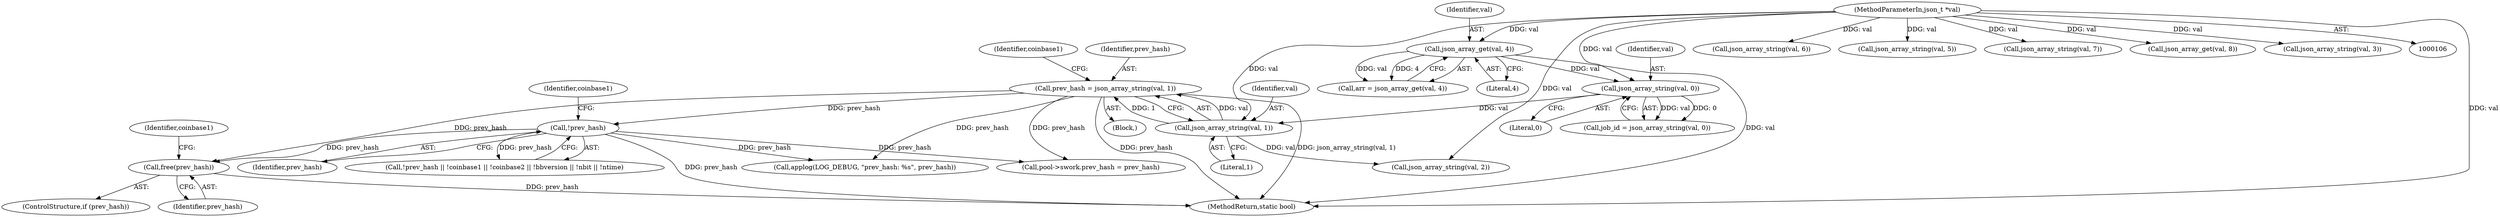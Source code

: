 digraph "0_sgminer_910c36089940e81fb85c65b8e63dcd2fac71470c@API" {
"1000217" [label="(Call,free(prev_hash))"];
"1000194" [label="(Call,!prev_hash)"];
"1000153" [label="(Call,prev_hash = json_array_string(val, 1))"];
"1000155" [label="(Call,json_array_string(val, 1))"];
"1000150" [label="(Call,json_array_string(val, 0))"];
"1000133" [label="(Call,json_array_get(val, 4))"];
"1000108" [label="(MethodParameterIn,json_t *val)"];
"1000154" [label="(Identifier,prev_hash)"];
"1000282" [label="(Call,pool->swork.prev_hash = prev_hash)"];
"1000220" [label="(Identifier,coinbase1)"];
"1000135" [label="(Literal,4)"];
"1000148" [label="(Call,job_id = json_array_string(val, 0))"];
"1000195" [label="(Identifier,prev_hash)"];
"1000217" [label="(Call,free(prev_hash))"];
"1000193" [label="(Call,!prev_hash || !coinbase1 || !coinbase2 || !bbversion || !nbit || !ntime)"];
"1000175" [label="(Call,json_array_string(val, 6))"];
"1000701" [label="(Call,applog(LOG_DEBUG, \"prev_hash: %s\", prev_hash))"];
"1000109" [label="(Block,)"];
"1000155" [label="(Call,json_array_string(val, 1))"];
"1000218" [label="(Identifier,prev_hash)"];
"1000108" [label="(MethodParameterIn,json_t *val)"];
"1000170" [label="(Call,json_array_string(val, 5))"];
"1000152" [label="(Literal,0)"];
"1000159" [label="(Identifier,coinbase1)"];
"1000180" [label="(Call,json_array_string(val, 7))"];
"1000151" [label="(Identifier,val)"];
"1000186" [label="(Call,json_array_get(val, 8))"];
"1000131" [label="(Call,arr = json_array_get(val, 4))"];
"1000153" [label="(Call,prev_hash = json_array_string(val, 1))"];
"1000150" [label="(Call,json_array_string(val, 0))"];
"1000160" [label="(Call,json_array_string(val, 2))"];
"1000165" [label="(Call,json_array_string(val, 3))"];
"1000215" [label="(ControlStructure,if (prev_hash))"];
"1000198" [label="(Identifier,coinbase1)"];
"1000156" [label="(Identifier,val)"];
"1000194" [label="(Call,!prev_hash)"];
"1000133" [label="(Call,json_array_get(val, 4))"];
"1000759" [label="(MethodReturn,static bool)"];
"1000157" [label="(Literal,1)"];
"1000134" [label="(Identifier,val)"];
"1000217" -> "1000215"  [label="AST: "];
"1000217" -> "1000218"  [label="CFG: "];
"1000218" -> "1000217"  [label="AST: "];
"1000220" -> "1000217"  [label="CFG: "];
"1000217" -> "1000759"  [label="DDG: prev_hash"];
"1000194" -> "1000217"  [label="DDG: prev_hash"];
"1000153" -> "1000217"  [label="DDG: prev_hash"];
"1000194" -> "1000193"  [label="AST: "];
"1000194" -> "1000195"  [label="CFG: "];
"1000195" -> "1000194"  [label="AST: "];
"1000198" -> "1000194"  [label="CFG: "];
"1000193" -> "1000194"  [label="CFG: "];
"1000194" -> "1000759"  [label="DDG: prev_hash"];
"1000194" -> "1000193"  [label="DDG: prev_hash"];
"1000153" -> "1000194"  [label="DDG: prev_hash"];
"1000194" -> "1000282"  [label="DDG: prev_hash"];
"1000194" -> "1000701"  [label="DDG: prev_hash"];
"1000153" -> "1000109"  [label="AST: "];
"1000153" -> "1000155"  [label="CFG: "];
"1000154" -> "1000153"  [label="AST: "];
"1000155" -> "1000153"  [label="AST: "];
"1000159" -> "1000153"  [label="CFG: "];
"1000153" -> "1000759"  [label="DDG: json_array_string(val, 1)"];
"1000153" -> "1000759"  [label="DDG: prev_hash"];
"1000155" -> "1000153"  [label="DDG: val"];
"1000155" -> "1000153"  [label="DDG: 1"];
"1000153" -> "1000282"  [label="DDG: prev_hash"];
"1000153" -> "1000701"  [label="DDG: prev_hash"];
"1000155" -> "1000157"  [label="CFG: "];
"1000156" -> "1000155"  [label="AST: "];
"1000157" -> "1000155"  [label="AST: "];
"1000150" -> "1000155"  [label="DDG: val"];
"1000108" -> "1000155"  [label="DDG: val"];
"1000155" -> "1000160"  [label="DDG: val"];
"1000150" -> "1000148"  [label="AST: "];
"1000150" -> "1000152"  [label="CFG: "];
"1000151" -> "1000150"  [label="AST: "];
"1000152" -> "1000150"  [label="AST: "];
"1000148" -> "1000150"  [label="CFG: "];
"1000150" -> "1000148"  [label="DDG: val"];
"1000150" -> "1000148"  [label="DDG: 0"];
"1000133" -> "1000150"  [label="DDG: val"];
"1000108" -> "1000150"  [label="DDG: val"];
"1000133" -> "1000131"  [label="AST: "];
"1000133" -> "1000135"  [label="CFG: "];
"1000134" -> "1000133"  [label="AST: "];
"1000135" -> "1000133"  [label="AST: "];
"1000131" -> "1000133"  [label="CFG: "];
"1000133" -> "1000759"  [label="DDG: val"];
"1000133" -> "1000131"  [label="DDG: val"];
"1000133" -> "1000131"  [label="DDG: 4"];
"1000108" -> "1000133"  [label="DDG: val"];
"1000108" -> "1000106"  [label="AST: "];
"1000108" -> "1000759"  [label="DDG: val"];
"1000108" -> "1000160"  [label="DDG: val"];
"1000108" -> "1000165"  [label="DDG: val"];
"1000108" -> "1000170"  [label="DDG: val"];
"1000108" -> "1000175"  [label="DDG: val"];
"1000108" -> "1000180"  [label="DDG: val"];
"1000108" -> "1000186"  [label="DDG: val"];
}

